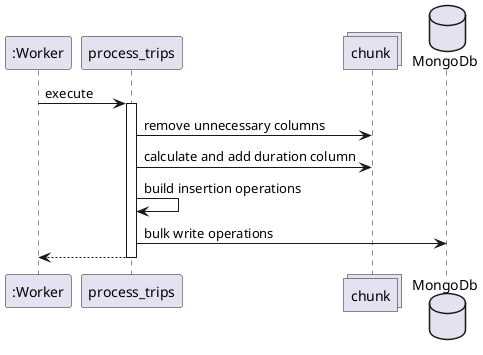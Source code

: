 @startuml trips
participant ":Worker" as w
participant "process_trips" as fn
collections "chunk" as chunk
database "MongoDb" as m

w -> fn: execute
activate fn
fn -> chunk: remove unnecessary columns
fn -> chunk: calculate and add duration column
fn -> fn: build insertion operations
fn -> m: bulk write operations
return
@enduml
